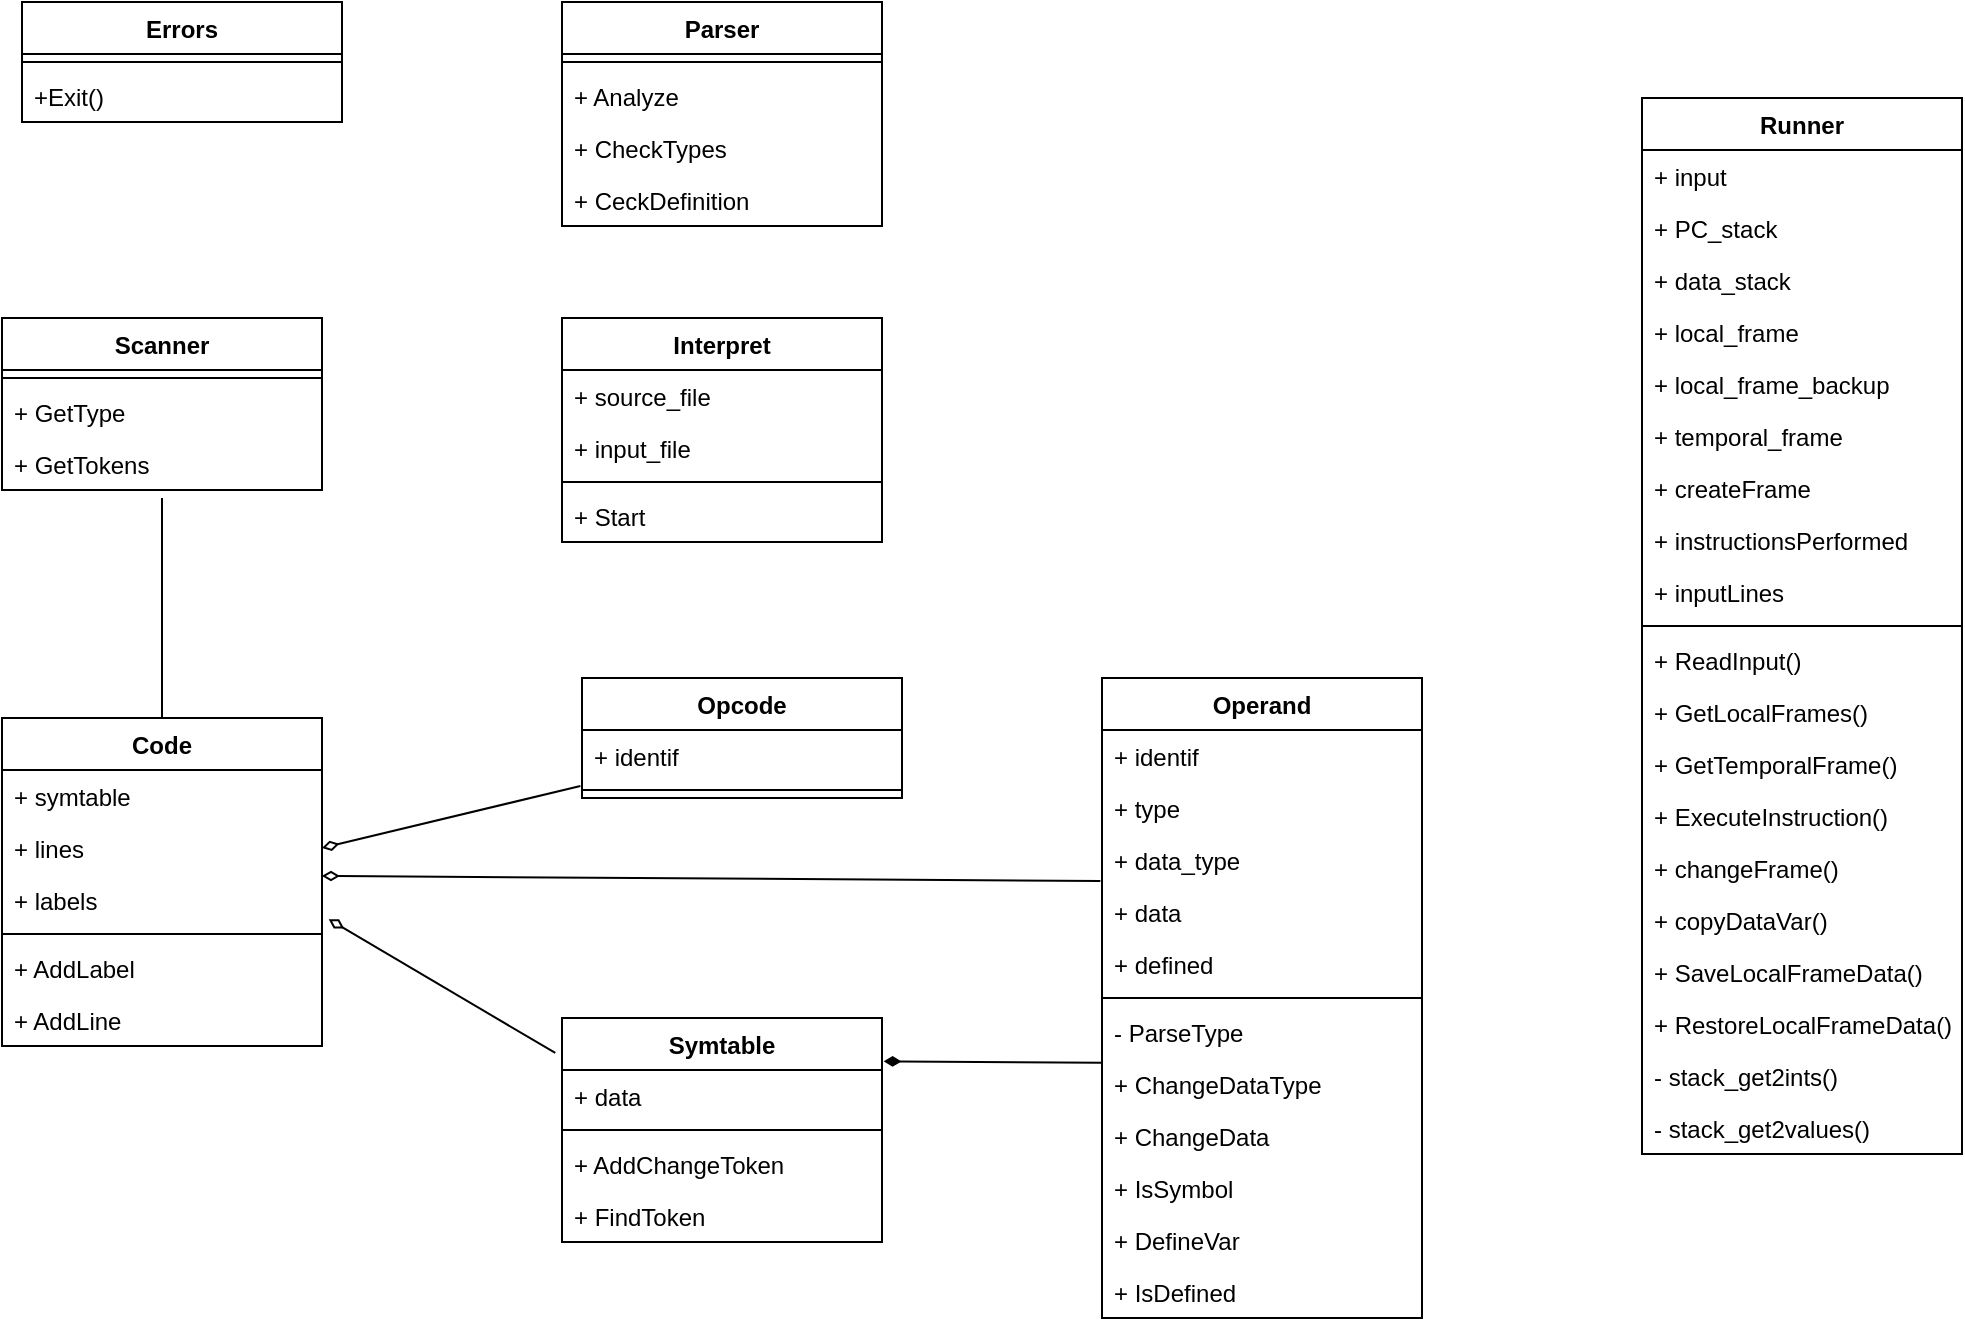 <mxfile version="15.8.4" type="device"><diagram id="C5RBs43oDa-KdzZeNtuy" name="Page-1"><mxGraphModel dx="1422" dy="865" grid="1" gridSize="10" guides="1" tooltips="1" connect="1" arrows="1" fold="1" page="1" pageScale="1" pageWidth="1169" pageHeight="1654" math="0" shadow="0"><root><mxCell id="WIyWlLk6GJQsqaUBKTNV-0"/><mxCell id="WIyWlLk6GJQsqaUBKTNV-1" parent="WIyWlLk6GJQsqaUBKTNV-0"/><mxCell id="Pu8Az8VBRAmgYZ1REDss-0" value="Operand" style="swimlane;fontStyle=1;align=center;verticalAlign=top;childLayout=stackLayout;horizontal=1;startSize=26;horizontalStack=0;resizeParent=1;resizeParentMax=0;resizeLast=0;collapsible=1;marginBottom=0;" parent="WIyWlLk6GJQsqaUBKTNV-1" vertex="1"><mxGeometry x="590" y="420" width="160" height="320" as="geometry"/></mxCell><mxCell id="Pu8Az8VBRAmgYZ1REDss-1" value="+ identif&#10;" style="text;strokeColor=none;fillColor=none;align=left;verticalAlign=top;spacingLeft=4;spacingRight=4;overflow=hidden;rotatable=0;points=[[0,0.5],[1,0.5]];portConstraint=eastwest;" parent="Pu8Az8VBRAmgYZ1REDss-0" vertex="1"><mxGeometry y="26" width="160" height="26" as="geometry"/></mxCell><mxCell id="Pu8Az8VBRAmgYZ1REDss-35" value="+ type" style="text;strokeColor=none;fillColor=none;align=left;verticalAlign=top;spacingLeft=4;spacingRight=4;overflow=hidden;rotatable=0;points=[[0,0.5],[1,0.5]];portConstraint=eastwest;" parent="Pu8Az8VBRAmgYZ1REDss-0" vertex="1"><mxGeometry y="52" width="160" height="26" as="geometry"/></mxCell><mxCell id="Pu8Az8VBRAmgYZ1REDss-36" value="+ data_type" style="text;strokeColor=none;fillColor=none;align=left;verticalAlign=top;spacingLeft=4;spacingRight=4;overflow=hidden;rotatable=0;points=[[0,0.5],[1,0.5]];portConstraint=eastwest;" parent="Pu8Az8VBRAmgYZ1REDss-0" vertex="1"><mxGeometry y="78" width="160" height="26" as="geometry"/></mxCell><mxCell id="Pu8Az8VBRAmgYZ1REDss-37" value="+ data" style="text;strokeColor=none;fillColor=none;align=left;verticalAlign=top;spacingLeft=4;spacingRight=4;overflow=hidden;rotatable=0;points=[[0,0.5],[1,0.5]];portConstraint=eastwest;" parent="Pu8Az8VBRAmgYZ1REDss-0" vertex="1"><mxGeometry y="104" width="160" height="26" as="geometry"/></mxCell><mxCell id="Pu8Az8VBRAmgYZ1REDss-40" value="+ defined" style="text;strokeColor=none;fillColor=none;align=left;verticalAlign=top;spacingLeft=4;spacingRight=4;overflow=hidden;rotatable=0;points=[[0,0.5],[1,0.5]];portConstraint=eastwest;" parent="Pu8Az8VBRAmgYZ1REDss-0" vertex="1"><mxGeometry y="130" width="160" height="26" as="geometry"/></mxCell><mxCell id="Pu8Az8VBRAmgYZ1REDss-2" value="" style="line;strokeWidth=1;fillColor=none;align=left;verticalAlign=middle;spacingTop=-1;spacingLeft=3;spacingRight=3;rotatable=0;labelPosition=right;points=[];portConstraint=eastwest;" parent="Pu8Az8VBRAmgYZ1REDss-0" vertex="1"><mxGeometry y="156" width="160" height="8" as="geometry"/></mxCell><mxCell id="Pu8Az8VBRAmgYZ1REDss-3" value="- ParseType" style="text;strokeColor=none;fillColor=none;align=left;verticalAlign=top;spacingLeft=4;spacingRight=4;overflow=hidden;rotatable=0;points=[[0,0.5],[1,0.5]];portConstraint=eastwest;" parent="Pu8Az8VBRAmgYZ1REDss-0" vertex="1"><mxGeometry y="164" width="160" height="26" as="geometry"/></mxCell><mxCell id="Pu8Az8VBRAmgYZ1REDss-38" value="+ ChangeDataType" style="text;strokeColor=none;fillColor=none;align=left;verticalAlign=top;spacingLeft=4;spacingRight=4;overflow=hidden;rotatable=0;points=[[0,0.5],[1,0.5]];portConstraint=eastwest;" parent="Pu8Az8VBRAmgYZ1REDss-0" vertex="1"><mxGeometry y="190" width="160" height="26" as="geometry"/></mxCell><mxCell id="Pu8Az8VBRAmgYZ1REDss-39" value="+ ChangeData" style="text;strokeColor=none;fillColor=none;align=left;verticalAlign=top;spacingLeft=4;spacingRight=4;overflow=hidden;rotatable=0;points=[[0,0.5],[1,0.5]];portConstraint=eastwest;" parent="Pu8Az8VBRAmgYZ1REDss-0" vertex="1"><mxGeometry y="216" width="160" height="26" as="geometry"/></mxCell><mxCell id="Pu8Az8VBRAmgYZ1REDss-42" value="+ IsSymbol" style="text;strokeColor=none;fillColor=none;align=left;verticalAlign=top;spacingLeft=4;spacingRight=4;overflow=hidden;rotatable=0;points=[[0,0.5],[1,0.5]];portConstraint=eastwest;" parent="Pu8Az8VBRAmgYZ1REDss-0" vertex="1"><mxGeometry y="242" width="160" height="26" as="geometry"/></mxCell><mxCell id="Pu8Az8VBRAmgYZ1REDss-41" value="+ DefineVar" style="text;strokeColor=none;fillColor=none;align=left;verticalAlign=top;spacingLeft=4;spacingRight=4;overflow=hidden;rotatable=0;points=[[0,0.5],[1,0.5]];portConstraint=eastwest;" parent="Pu8Az8VBRAmgYZ1REDss-0" vertex="1"><mxGeometry y="268" width="160" height="26" as="geometry"/></mxCell><mxCell id="Pu8Az8VBRAmgYZ1REDss-43" value="+ IsDefined" style="text;strokeColor=none;fillColor=none;align=left;verticalAlign=top;spacingLeft=4;spacingRight=4;overflow=hidden;rotatable=0;points=[[0,0.5],[1,0.5]];portConstraint=eastwest;" parent="Pu8Az8VBRAmgYZ1REDss-0" vertex="1"><mxGeometry y="294" width="160" height="26" as="geometry"/></mxCell><mxCell id="Pu8Az8VBRAmgYZ1REDss-4" value="Opcode" style="swimlane;fontStyle=1;align=center;verticalAlign=top;childLayout=stackLayout;horizontal=1;startSize=26;horizontalStack=0;resizeParent=1;resizeParentMax=0;resizeLast=0;collapsible=1;marginBottom=0;" parent="WIyWlLk6GJQsqaUBKTNV-1" vertex="1"><mxGeometry x="330" y="420" width="160" height="60" as="geometry"/></mxCell><mxCell id="Pu8Az8VBRAmgYZ1REDss-5" value="+ identif" style="text;strokeColor=none;fillColor=none;align=left;verticalAlign=top;spacingLeft=4;spacingRight=4;overflow=hidden;rotatable=0;points=[[0,0.5],[1,0.5]];portConstraint=eastwest;" parent="Pu8Az8VBRAmgYZ1REDss-4" vertex="1"><mxGeometry y="26" width="160" height="26" as="geometry"/></mxCell><mxCell id="Pu8Az8VBRAmgYZ1REDss-6" value="" style="line;strokeWidth=1;fillColor=none;align=left;verticalAlign=middle;spacingTop=-1;spacingLeft=3;spacingRight=3;rotatable=0;labelPosition=right;points=[];portConstraint=eastwest;" parent="Pu8Az8VBRAmgYZ1REDss-4" vertex="1"><mxGeometry y="52" width="160" height="8" as="geometry"/></mxCell><mxCell id="Pu8Az8VBRAmgYZ1REDss-8" value="Symtable" style="swimlane;fontStyle=1;align=center;verticalAlign=top;childLayout=stackLayout;horizontal=1;startSize=26;horizontalStack=0;resizeParent=1;resizeParentMax=0;resizeLast=0;collapsible=1;marginBottom=0;" parent="WIyWlLk6GJQsqaUBKTNV-1" vertex="1"><mxGeometry x="320" y="590" width="160" height="112" as="geometry"/></mxCell><mxCell id="Pu8Az8VBRAmgYZ1REDss-9" value="+ data" style="text;strokeColor=none;fillColor=none;align=left;verticalAlign=top;spacingLeft=4;spacingRight=4;overflow=hidden;rotatable=0;points=[[0,0.5],[1,0.5]];portConstraint=eastwest;" parent="Pu8Az8VBRAmgYZ1REDss-8" vertex="1"><mxGeometry y="26" width="160" height="26" as="geometry"/></mxCell><mxCell id="Pu8Az8VBRAmgYZ1REDss-10" value="" style="line;strokeWidth=1;fillColor=none;align=left;verticalAlign=middle;spacingTop=-1;spacingLeft=3;spacingRight=3;rotatable=0;labelPosition=right;points=[];portConstraint=eastwest;" parent="Pu8Az8VBRAmgYZ1REDss-8" vertex="1"><mxGeometry y="52" width="160" height="8" as="geometry"/></mxCell><mxCell id="Pu8Az8VBRAmgYZ1REDss-11" value="+ AddChangeToken" style="text;strokeColor=none;fillColor=none;align=left;verticalAlign=top;spacingLeft=4;spacingRight=4;overflow=hidden;rotatable=0;points=[[0,0.5],[1,0.5]];portConstraint=eastwest;" parent="Pu8Az8VBRAmgYZ1REDss-8" vertex="1"><mxGeometry y="60" width="160" height="26" as="geometry"/></mxCell><mxCell id="Pu8Az8VBRAmgYZ1REDss-47" value="+ FindToken" style="text;strokeColor=none;fillColor=none;align=left;verticalAlign=top;spacingLeft=4;spacingRight=4;overflow=hidden;rotatable=0;points=[[0,0.5],[1,0.5]];portConstraint=eastwest;" parent="Pu8Az8VBRAmgYZ1REDss-8" vertex="1"><mxGeometry y="86" width="160" height="26" as="geometry"/></mxCell><mxCell id="Pu8Az8VBRAmgYZ1REDss-12" value="Code" style="swimlane;fontStyle=1;align=center;verticalAlign=top;childLayout=stackLayout;horizontal=1;startSize=26;horizontalStack=0;resizeParent=1;resizeParentMax=0;resizeLast=0;collapsible=1;marginBottom=0;" parent="WIyWlLk6GJQsqaUBKTNV-1" vertex="1"><mxGeometry x="40" y="440" width="160" height="164" as="geometry"/></mxCell><mxCell id="Pu8Az8VBRAmgYZ1REDss-13" value="+ symtable" style="text;strokeColor=none;fillColor=none;align=left;verticalAlign=top;spacingLeft=4;spacingRight=4;overflow=hidden;rotatable=0;points=[[0,0.5],[1,0.5]];portConstraint=eastwest;" parent="Pu8Az8VBRAmgYZ1REDss-12" vertex="1"><mxGeometry y="26" width="160" height="26" as="geometry"/></mxCell><mxCell id="Pu8Az8VBRAmgYZ1REDss-48" value="+ lines" style="text;strokeColor=none;fillColor=none;align=left;verticalAlign=top;spacingLeft=4;spacingRight=4;overflow=hidden;rotatable=0;points=[[0,0.5],[1,0.5]];portConstraint=eastwest;" parent="Pu8Az8VBRAmgYZ1REDss-12" vertex="1"><mxGeometry y="52" width="160" height="26" as="geometry"/></mxCell><mxCell id="Pu8Az8VBRAmgYZ1REDss-50" value="+ labels" style="text;strokeColor=none;fillColor=none;align=left;verticalAlign=top;spacingLeft=4;spacingRight=4;overflow=hidden;rotatable=0;points=[[0,0.5],[1,0.5]];portConstraint=eastwest;" parent="Pu8Az8VBRAmgYZ1REDss-12" vertex="1"><mxGeometry y="78" width="160" height="26" as="geometry"/></mxCell><mxCell id="Pu8Az8VBRAmgYZ1REDss-14" value="" style="line;strokeWidth=1;fillColor=none;align=left;verticalAlign=middle;spacingTop=-1;spacingLeft=3;spacingRight=3;rotatable=0;labelPosition=right;points=[];portConstraint=eastwest;" parent="Pu8Az8VBRAmgYZ1REDss-12" vertex="1"><mxGeometry y="104" width="160" height="8" as="geometry"/></mxCell><mxCell id="Pu8Az8VBRAmgYZ1REDss-49" value="+ AddLabel" style="text;strokeColor=none;fillColor=none;align=left;verticalAlign=top;spacingLeft=4;spacingRight=4;overflow=hidden;rotatable=0;points=[[0,0.5],[1,0.5]];portConstraint=eastwest;" parent="Pu8Az8VBRAmgYZ1REDss-12" vertex="1"><mxGeometry y="112" width="160" height="26" as="geometry"/></mxCell><mxCell id="Pu8Az8VBRAmgYZ1REDss-51" value="+ AddLine" style="text;strokeColor=none;fillColor=none;align=left;verticalAlign=top;spacingLeft=4;spacingRight=4;overflow=hidden;rotatable=0;points=[[0,0.5],[1,0.5]];portConstraint=eastwest;" parent="Pu8Az8VBRAmgYZ1REDss-12" vertex="1"><mxGeometry y="138" width="160" height="26" as="geometry"/></mxCell><mxCell id="Pu8Az8VBRAmgYZ1REDss-16" value="Errors" style="swimlane;fontStyle=1;align=center;verticalAlign=top;childLayout=stackLayout;horizontal=1;startSize=26;horizontalStack=0;resizeParent=1;resizeParentMax=0;resizeLast=0;collapsible=1;marginBottom=0;" parent="WIyWlLk6GJQsqaUBKTNV-1" vertex="1"><mxGeometry x="50" y="82" width="160" height="60" as="geometry"/></mxCell><mxCell id="Pu8Az8VBRAmgYZ1REDss-18" value="" style="line;strokeWidth=1;fillColor=none;align=left;verticalAlign=middle;spacingTop=-1;spacingLeft=3;spacingRight=3;rotatable=0;labelPosition=right;points=[];portConstraint=eastwest;" parent="Pu8Az8VBRAmgYZ1REDss-16" vertex="1"><mxGeometry y="26" width="160" height="8" as="geometry"/></mxCell><mxCell id="Pu8Az8VBRAmgYZ1REDss-19" value="+Exit()" style="text;strokeColor=none;fillColor=none;align=left;verticalAlign=top;spacingLeft=4;spacingRight=4;overflow=hidden;rotatable=0;points=[[0,0.5],[1,0.5]];portConstraint=eastwest;" parent="Pu8Az8VBRAmgYZ1REDss-16" vertex="1"><mxGeometry y="34" width="160" height="26" as="geometry"/></mxCell><mxCell id="Pu8Az8VBRAmgYZ1REDss-20" value="Runner" style="swimlane;fontStyle=1;align=center;verticalAlign=top;childLayout=stackLayout;horizontal=1;startSize=26;horizontalStack=0;resizeParent=1;resizeParentMax=0;resizeLast=0;collapsible=1;marginBottom=0;" parent="WIyWlLk6GJQsqaUBKTNV-1" vertex="1"><mxGeometry x="860" y="130" width="160" height="528" as="geometry"/></mxCell><mxCell id="Pu8Az8VBRAmgYZ1REDss-21" value="+ input" style="text;strokeColor=none;fillColor=none;align=left;verticalAlign=top;spacingLeft=4;spacingRight=4;overflow=hidden;rotatable=0;points=[[0,0.5],[1,0.5]];portConstraint=eastwest;" parent="Pu8Az8VBRAmgYZ1REDss-20" vertex="1"><mxGeometry y="26" width="160" height="26" as="geometry"/></mxCell><mxCell id="bmS8wUeqmuvmc4dG_FXs-11" value="+ PC_stack" style="text;strokeColor=none;fillColor=none;align=left;verticalAlign=top;spacingLeft=4;spacingRight=4;overflow=hidden;rotatable=0;points=[[0,0.5],[1,0.5]];portConstraint=eastwest;" vertex="1" parent="Pu8Az8VBRAmgYZ1REDss-20"><mxGeometry y="52" width="160" height="26" as="geometry"/></mxCell><mxCell id="bmS8wUeqmuvmc4dG_FXs-12" value="+ data_stack" style="text;strokeColor=none;fillColor=none;align=left;verticalAlign=top;spacingLeft=4;spacingRight=4;overflow=hidden;rotatable=0;points=[[0,0.5],[1,0.5]];portConstraint=eastwest;" vertex="1" parent="Pu8Az8VBRAmgYZ1REDss-20"><mxGeometry y="78" width="160" height="26" as="geometry"/></mxCell><mxCell id="bmS8wUeqmuvmc4dG_FXs-10" value="+ local_frame" style="text;strokeColor=none;fillColor=none;align=left;verticalAlign=top;spacingLeft=4;spacingRight=4;overflow=hidden;rotatable=0;points=[[0,0.5],[1,0.5]];portConstraint=eastwest;" vertex="1" parent="Pu8Az8VBRAmgYZ1REDss-20"><mxGeometry y="104" width="160" height="26" as="geometry"/></mxCell><mxCell id="bmS8wUeqmuvmc4dG_FXs-13" value="+ local_frame_backup" style="text;strokeColor=none;fillColor=none;align=left;verticalAlign=top;spacingLeft=4;spacingRight=4;overflow=hidden;rotatable=0;points=[[0,0.5],[1,0.5]];portConstraint=eastwest;" vertex="1" parent="Pu8Az8VBRAmgYZ1REDss-20"><mxGeometry y="130" width="160" height="26" as="geometry"/></mxCell><mxCell id="bmS8wUeqmuvmc4dG_FXs-15" value="+ temporal_frame" style="text;strokeColor=none;fillColor=none;align=left;verticalAlign=top;spacingLeft=4;spacingRight=4;overflow=hidden;rotatable=0;points=[[0,0.5],[1,0.5]];portConstraint=eastwest;" vertex="1" parent="Pu8Az8VBRAmgYZ1REDss-20"><mxGeometry y="156" width="160" height="26" as="geometry"/></mxCell><mxCell id="bmS8wUeqmuvmc4dG_FXs-16" value="+ createFrame" style="text;strokeColor=none;fillColor=none;align=left;verticalAlign=top;spacingLeft=4;spacingRight=4;overflow=hidden;rotatable=0;points=[[0,0.5],[1,0.5]];portConstraint=eastwest;" vertex="1" parent="Pu8Az8VBRAmgYZ1REDss-20"><mxGeometry y="182" width="160" height="26" as="geometry"/></mxCell><mxCell id="bmS8wUeqmuvmc4dG_FXs-14" value="+ instructionsPerformed" style="text;strokeColor=none;fillColor=none;align=left;verticalAlign=top;spacingLeft=4;spacingRight=4;overflow=hidden;rotatable=0;points=[[0,0.5],[1,0.5]];portConstraint=eastwest;" vertex="1" parent="Pu8Az8VBRAmgYZ1REDss-20"><mxGeometry y="208" width="160" height="26" as="geometry"/></mxCell><mxCell id="bmS8wUeqmuvmc4dG_FXs-9" value="+ inputLines" style="text;strokeColor=none;fillColor=none;align=left;verticalAlign=top;spacingLeft=4;spacingRight=4;overflow=hidden;rotatable=0;points=[[0,0.5],[1,0.5]];portConstraint=eastwest;" vertex="1" parent="Pu8Az8VBRAmgYZ1REDss-20"><mxGeometry y="234" width="160" height="26" as="geometry"/></mxCell><mxCell id="Pu8Az8VBRAmgYZ1REDss-22" value="" style="line;strokeWidth=1;fillColor=none;align=left;verticalAlign=middle;spacingTop=-1;spacingLeft=3;spacingRight=3;rotatable=0;labelPosition=right;points=[];portConstraint=eastwest;" parent="Pu8Az8VBRAmgYZ1REDss-20" vertex="1"><mxGeometry y="260" width="160" height="8" as="geometry"/></mxCell><mxCell id="Pu8Az8VBRAmgYZ1REDss-23" value="+ ReadInput()&#10;" style="text;strokeColor=none;fillColor=none;align=left;verticalAlign=top;spacingLeft=4;spacingRight=4;overflow=hidden;rotatable=0;points=[[0,0.5],[1,0.5]];portConstraint=eastwest;" parent="Pu8Az8VBRAmgYZ1REDss-20" vertex="1"><mxGeometry y="268" width="160" height="26" as="geometry"/></mxCell><mxCell id="bmS8wUeqmuvmc4dG_FXs-0" value="+ GetLocalFrames()" style="text;strokeColor=none;fillColor=none;align=left;verticalAlign=top;spacingLeft=4;spacingRight=4;overflow=hidden;rotatable=0;points=[[0,0.5],[1,0.5]];portConstraint=eastwest;" vertex="1" parent="Pu8Az8VBRAmgYZ1REDss-20"><mxGeometry y="294" width="160" height="26" as="geometry"/></mxCell><mxCell id="bmS8wUeqmuvmc4dG_FXs-1" value="+ GetTemporalFrame()" style="text;strokeColor=none;fillColor=none;align=left;verticalAlign=top;spacingLeft=4;spacingRight=4;overflow=hidden;rotatable=0;points=[[0,0.5],[1,0.5]];portConstraint=eastwest;" vertex="1" parent="Pu8Az8VBRAmgYZ1REDss-20"><mxGeometry y="320" width="160" height="26" as="geometry"/></mxCell><mxCell id="bmS8wUeqmuvmc4dG_FXs-2" value="+ ExecuteInstruction()" style="text;strokeColor=none;fillColor=none;align=left;verticalAlign=top;spacingLeft=4;spacingRight=4;overflow=hidden;rotatable=0;points=[[0,0.5],[1,0.5]];portConstraint=eastwest;" vertex="1" parent="Pu8Az8VBRAmgYZ1REDss-20"><mxGeometry y="346" width="160" height="26" as="geometry"/></mxCell><mxCell id="bmS8wUeqmuvmc4dG_FXs-3" value="+ changeFrame()" style="text;strokeColor=none;fillColor=none;align=left;verticalAlign=top;spacingLeft=4;spacingRight=4;overflow=hidden;rotatable=0;points=[[0,0.5],[1,0.5]];portConstraint=eastwest;" vertex="1" parent="Pu8Az8VBRAmgYZ1REDss-20"><mxGeometry y="372" width="160" height="26" as="geometry"/></mxCell><mxCell id="bmS8wUeqmuvmc4dG_FXs-4" value="+ copyDataVar()" style="text;strokeColor=none;fillColor=none;align=left;verticalAlign=top;spacingLeft=4;spacingRight=4;overflow=hidden;rotatable=0;points=[[0,0.5],[1,0.5]];portConstraint=eastwest;" vertex="1" parent="Pu8Az8VBRAmgYZ1REDss-20"><mxGeometry y="398" width="160" height="26" as="geometry"/></mxCell><mxCell id="bmS8wUeqmuvmc4dG_FXs-5" value="+ SaveLocalFrameData()" style="text;strokeColor=none;fillColor=none;align=left;verticalAlign=top;spacingLeft=4;spacingRight=4;overflow=hidden;rotatable=0;points=[[0,0.5],[1,0.5]];portConstraint=eastwest;" vertex="1" parent="Pu8Az8VBRAmgYZ1REDss-20"><mxGeometry y="424" width="160" height="26" as="geometry"/></mxCell><mxCell id="bmS8wUeqmuvmc4dG_FXs-6" value="+ RestoreLocalFrameData()" style="text;strokeColor=none;fillColor=none;align=left;verticalAlign=top;spacingLeft=4;spacingRight=4;overflow=hidden;rotatable=0;points=[[0,0.5],[1,0.5]];portConstraint=eastwest;" vertex="1" parent="Pu8Az8VBRAmgYZ1REDss-20"><mxGeometry y="450" width="160" height="26" as="geometry"/></mxCell><mxCell id="bmS8wUeqmuvmc4dG_FXs-7" value="- stack_get2ints()" style="text;strokeColor=none;fillColor=none;align=left;verticalAlign=top;spacingLeft=4;spacingRight=4;overflow=hidden;rotatable=0;points=[[0,0.5],[1,0.5]];portConstraint=eastwest;" vertex="1" parent="Pu8Az8VBRAmgYZ1REDss-20"><mxGeometry y="476" width="160" height="26" as="geometry"/></mxCell><mxCell id="bmS8wUeqmuvmc4dG_FXs-8" value="- stack_get2values()" style="text;strokeColor=none;fillColor=none;align=left;verticalAlign=top;spacingLeft=4;spacingRight=4;overflow=hidden;rotatable=0;points=[[0,0.5],[1,0.5]];portConstraint=eastwest;" vertex="1" parent="Pu8Az8VBRAmgYZ1REDss-20"><mxGeometry y="502" width="160" height="26" as="geometry"/></mxCell><mxCell id="Pu8Az8VBRAmgYZ1REDss-25" value="Parser" style="swimlane;fontStyle=1;align=center;verticalAlign=top;childLayout=stackLayout;horizontal=1;startSize=26;horizontalStack=0;resizeParent=1;resizeParentMax=0;resizeLast=0;collapsible=1;marginBottom=0;" parent="WIyWlLk6GJQsqaUBKTNV-1" vertex="1"><mxGeometry x="320" y="82" width="160" height="112" as="geometry"/></mxCell><mxCell id="Pu8Az8VBRAmgYZ1REDss-27" value="" style="line;strokeWidth=1;fillColor=none;align=left;verticalAlign=middle;spacingTop=-1;spacingLeft=3;spacingRight=3;rotatable=0;labelPosition=right;points=[];portConstraint=eastwest;" parent="Pu8Az8VBRAmgYZ1REDss-25" vertex="1"><mxGeometry y="26" width="160" height="8" as="geometry"/></mxCell><mxCell id="Pu8Az8VBRAmgYZ1REDss-28" value="+ Analyze" style="text;strokeColor=none;fillColor=none;align=left;verticalAlign=top;spacingLeft=4;spacingRight=4;overflow=hidden;rotatable=0;points=[[0,0.5],[1,0.5]];portConstraint=eastwest;" parent="Pu8Az8VBRAmgYZ1REDss-25" vertex="1"><mxGeometry y="34" width="160" height="26" as="geometry"/></mxCell><mxCell id="Pu8Az8VBRAmgYZ1REDss-52" value="+ CheckTypes" style="text;strokeColor=none;fillColor=none;align=left;verticalAlign=top;spacingLeft=4;spacingRight=4;overflow=hidden;rotatable=0;points=[[0,0.5],[1,0.5]];portConstraint=eastwest;" parent="Pu8Az8VBRAmgYZ1REDss-25" vertex="1"><mxGeometry y="60" width="160" height="26" as="geometry"/></mxCell><mxCell id="Pu8Az8VBRAmgYZ1REDss-53" value="+ CeckDefinition" style="text;strokeColor=none;fillColor=none;align=left;verticalAlign=top;spacingLeft=4;spacingRight=4;overflow=hidden;rotatable=0;points=[[0,0.5],[1,0.5]];portConstraint=eastwest;" parent="Pu8Az8VBRAmgYZ1REDss-25" vertex="1"><mxGeometry y="86" width="160" height="26" as="geometry"/></mxCell><mxCell id="Pu8Az8VBRAmgYZ1REDss-29" value="Interpret" style="swimlane;fontStyle=1;align=center;verticalAlign=top;childLayout=stackLayout;horizontal=1;startSize=26;horizontalStack=0;resizeParent=1;resizeParentMax=0;resizeLast=0;collapsible=1;marginBottom=0;" parent="WIyWlLk6GJQsqaUBKTNV-1" vertex="1"><mxGeometry x="320" y="240" width="160" height="112" as="geometry"/></mxCell><mxCell id="Pu8Az8VBRAmgYZ1REDss-30" value="+ source_file" style="text;strokeColor=none;fillColor=none;align=left;verticalAlign=top;spacingLeft=4;spacingRight=4;overflow=hidden;rotatable=0;points=[[0,0.5],[1,0.5]];portConstraint=eastwest;" parent="Pu8Az8VBRAmgYZ1REDss-29" vertex="1"><mxGeometry y="26" width="160" height="26" as="geometry"/></mxCell><mxCell id="Pu8Az8VBRAmgYZ1REDss-32" value="+ input_file" style="text;strokeColor=none;fillColor=none;align=left;verticalAlign=top;spacingLeft=4;spacingRight=4;overflow=hidden;rotatable=0;points=[[0,0.5],[1,0.5]];portConstraint=eastwest;" parent="Pu8Az8VBRAmgYZ1REDss-29" vertex="1"><mxGeometry y="52" width="160" height="26" as="geometry"/></mxCell><mxCell id="Pu8Az8VBRAmgYZ1REDss-31" value="" style="line;strokeWidth=1;fillColor=none;align=left;verticalAlign=middle;spacingTop=-1;spacingLeft=3;spacingRight=3;rotatable=0;labelPosition=right;points=[];portConstraint=eastwest;" parent="Pu8Az8VBRAmgYZ1REDss-29" vertex="1"><mxGeometry y="78" width="160" height="8" as="geometry"/></mxCell><mxCell id="Pu8Az8VBRAmgYZ1REDss-54" value="+ Start" style="text;strokeColor=none;fillColor=none;align=left;verticalAlign=top;spacingLeft=4;spacingRight=4;overflow=hidden;rotatable=0;points=[[0,0.5],[1,0.5]];portConstraint=eastwest;" parent="Pu8Az8VBRAmgYZ1REDss-29" vertex="1"><mxGeometry y="86" width="160" height="26" as="geometry"/></mxCell><mxCell id="Pu8Az8VBRAmgYZ1REDss-55" value="Scanner" style="swimlane;fontStyle=1;align=center;verticalAlign=top;childLayout=stackLayout;horizontal=1;startSize=26;horizontalStack=0;resizeParent=1;resizeParentMax=0;resizeLast=0;collapsible=1;marginBottom=0;" parent="WIyWlLk6GJQsqaUBKTNV-1" vertex="1"><mxGeometry x="40" y="240" width="160" height="86" as="geometry"/></mxCell><mxCell id="Pu8Az8VBRAmgYZ1REDss-56" value="" style="line;strokeWidth=1;fillColor=none;align=left;verticalAlign=middle;spacingTop=-1;spacingLeft=3;spacingRight=3;rotatable=0;labelPosition=right;points=[];portConstraint=eastwest;" parent="Pu8Az8VBRAmgYZ1REDss-55" vertex="1"><mxGeometry y="26" width="160" height="8" as="geometry"/></mxCell><mxCell id="Pu8Az8VBRAmgYZ1REDss-58" value="+ GetType" style="text;strokeColor=none;fillColor=none;align=left;verticalAlign=top;spacingLeft=4;spacingRight=4;overflow=hidden;rotatable=0;points=[[0,0.5],[1,0.5]];portConstraint=eastwest;" parent="Pu8Az8VBRAmgYZ1REDss-55" vertex="1"><mxGeometry y="34" width="160" height="26" as="geometry"/></mxCell><mxCell id="Pu8Az8VBRAmgYZ1REDss-59" value="+ GetTokens" style="text;strokeColor=none;fillColor=none;align=left;verticalAlign=top;spacingLeft=4;spacingRight=4;overflow=hidden;rotatable=0;points=[[0,0.5],[1,0.5]];portConstraint=eastwest;" parent="Pu8Az8VBRAmgYZ1REDss-55" vertex="1"><mxGeometry y="60" width="160" height="26" as="geometry"/></mxCell><mxCell id="Pu8Az8VBRAmgYZ1REDss-60" value="" style="endArrow=none;html=1;rounded=0;exitX=1.005;exitY=-0.167;exitDx=0;exitDy=0;exitPerimeter=0;entryX=0;entryY=0.09;entryDx=0;entryDy=0;startArrow=diamondThin;startFill=1;entryPerimeter=0;" parent="WIyWlLk6GJQsqaUBKTNV-1" source="Pu8Az8VBRAmgYZ1REDss-9" target="Pu8Az8VBRAmgYZ1REDss-38" edge="1"><mxGeometry width="50" height="50" relative="1" as="geometry"><mxPoint x="540" y="450" as="sourcePoint"/><mxPoint x="590" y="400" as="targetPoint"/></mxGeometry></mxCell><mxCell id="Pu8Az8VBRAmgYZ1REDss-61" value="" style="endArrow=none;html=1;rounded=0;exitX=1;exitY=0.038;exitDx=0;exitDy=0;exitPerimeter=0;entryX=-0.005;entryY=0.904;entryDx=0;entryDy=0;startArrow=diamondThin;startFill=0;entryPerimeter=0;" parent="WIyWlLk6GJQsqaUBKTNV-1" source="Pu8Az8VBRAmgYZ1REDss-50" target="Pu8Az8VBRAmgYZ1REDss-36" edge="1"><mxGeometry width="50" height="50" relative="1" as="geometry"><mxPoint x="490.8" y="695.658" as="sourcePoint"/><mxPoint x="610" y="695" as="targetPoint"/></mxGeometry></mxCell><mxCell id="Pu8Az8VBRAmgYZ1REDss-62" value="" style="endArrow=none;html=1;rounded=0;exitX=1;exitY=0.5;exitDx=0;exitDy=0;entryX=-0.005;entryY=1.077;entryDx=0;entryDy=0;startArrow=diamondThin;startFill=0;entryPerimeter=0;" parent="WIyWlLk6GJQsqaUBKTNV-1" source="Pu8Az8VBRAmgYZ1REDss-48" target="Pu8Az8VBRAmgYZ1REDss-5" edge="1"><mxGeometry width="50" height="50" relative="1" as="geometry"><mxPoint x="210" y="528.988" as="sourcePoint"/><mxPoint x="610" y="531" as="targetPoint"/></mxGeometry></mxCell><mxCell id="Pu8Az8VBRAmgYZ1REDss-63" value="" style="endArrow=none;html=1;rounded=0;exitX=1.021;exitY=0.872;exitDx=0;exitDy=0;entryX=-0.021;entryY=0.156;entryDx=0;entryDy=0;startArrow=diamondThin;startFill=0;entryPerimeter=0;exitPerimeter=0;" parent="WIyWlLk6GJQsqaUBKTNV-1" source="Pu8Az8VBRAmgYZ1REDss-50" target="Pu8Az8VBRAmgYZ1REDss-8" edge="1"><mxGeometry width="50" height="50" relative="1" as="geometry"><mxPoint x="210" y="515" as="sourcePoint"/><mxPoint x="339.2" y="484.002" as="targetPoint"/></mxGeometry></mxCell><mxCell id="Pu8Az8VBRAmgYZ1REDss-64" value="" style="endArrow=none;html=1;rounded=0;entryX=0.5;entryY=1.154;entryDx=0;entryDy=0;entryPerimeter=0;exitX=0.5;exitY=0;exitDx=0;exitDy=0;" parent="WIyWlLk6GJQsqaUBKTNV-1" source="Pu8Az8VBRAmgYZ1REDss-12" target="Pu8Az8VBRAmgYZ1REDss-59" edge="1"><mxGeometry width="50" height="50" relative="1" as="geometry"><mxPoint x="540" y="360" as="sourcePoint"/><mxPoint x="590" y="310" as="targetPoint"/></mxGeometry></mxCell></root></mxGraphModel></diagram></mxfile>
